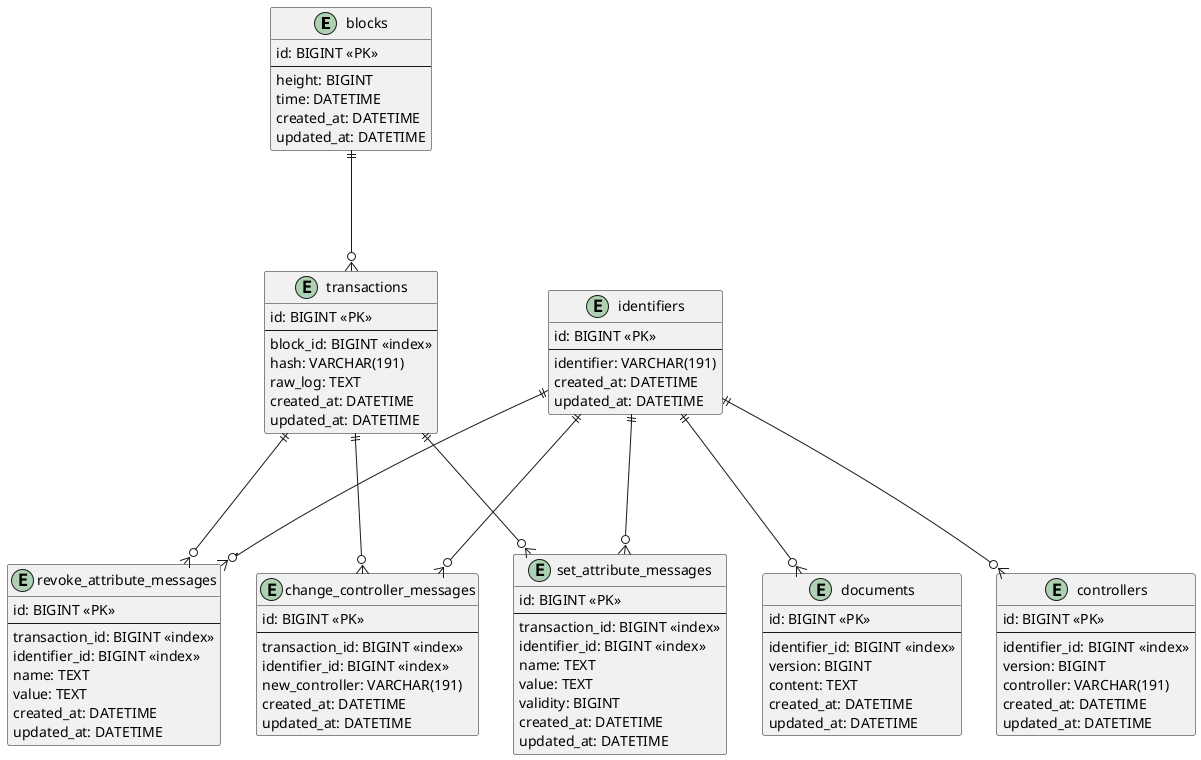 @startuml

entity blocks {
  id: BIGINT <<PK>>
  --
  height: BIGINT
  time: DATETIME
  created_at: DATETIME
  updated_at: DATETIME
}

entity transactions {
  id: BIGINT <<PK>>
  --
  block_id: BIGINT <<index>>
  hash: VARCHAR(191)
  raw_log: TEXT
  created_at: DATETIME
  updated_at: DATETIME
}

entity identifiers {
  id: BIGINT <<PK>>
  --
  identifier: VARCHAR(191)
  created_at: DATETIME
  updated_at: DATETIME
}

entity change_controller_messages {
  id: BIGINT <<PK>>
  --
  transaction_id: BIGINT <<index>>
  identifier_id: BIGINT <<index>>
  new_controller: VARCHAR(191)
  created_at: DATETIME
  updated_at: DATETIME
}

entity set_attribute_messages {
  id: BIGINT <<PK>>
  --
  transaction_id: BIGINT <<index>>
  identifier_id: BIGINT <<index>>
  name: TEXT
  value: TEXT
  validity: BIGINT
  created_at: DATETIME
  updated_at: DATETIME
}

entity revoke_attribute_messages {
  id: BIGINT <<PK>>
  --
  transaction_id: BIGINT <<index>>
  identifier_id: BIGINT <<index>>
  name: TEXT
  value: TEXT
  created_at: DATETIME
  updated_at: DATETIME
}

entity controllers { 
  id: BIGINT <<PK>>
  --
  identifier_id: BIGINT <<index>>
  version: BIGINT
  controller: VARCHAR(191)
  created_at: DATETIME
  updated_at: DATETIME
}

entity documents {
  id: BIGINT <<PK>>
  --
  identifier_id: BIGINT <<index>>
  version: BIGINT
  content: TEXT
  created_at: DATETIME
  updated_at: DATETIME
}

blocks ||---o{ transactions
transactions ||---o{ change_controller_messages
transactions ||---o{ set_attribute_messages
transactions ||---o{ revoke_attribute_messages

identifiers ||---o{ change_controller_messages
identifiers ||---o{ set_attribute_messages
identifiers ||---o{ revoke_attribute_messages

identifiers ||---o{ controllers
identifiers ||---o{ documents

@enduml
